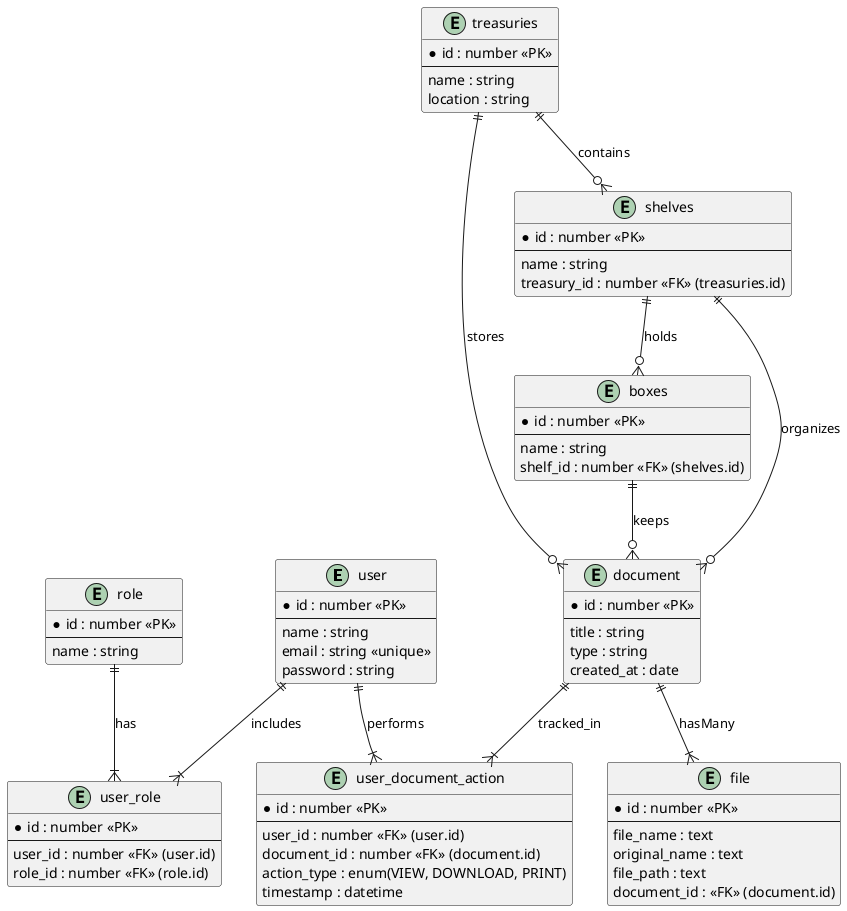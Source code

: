 
@startuml Document Management System
' skinparam linetype ortho
entity user {
    *id : number <<PK>>
    --
    name : string
    email : string <<unique>>
    password : string
}

entity role {
    *id : number <<PK>>
    --
    name : string
}

entity user_role {
    *id : number <<PK>>
    --
    user_id : number <<FK>> (user.id)
    role_id : number <<FK>> (role.id)
}

entity document {
    *id : number <<PK>>
    --
    title : string
    type : string
    created_at : date
}

entity file {
    *id : number <<PK>>
    --
    file_name : text
    original_name : text
    file_path : text
    document_id : <<FK>> (document.id)
}

entity treasuries {
    *id : number <<PK>>
    --
    name : string
    location : string
}

entity shelves {
    *id : number <<PK>>
    --
    name : string
    treasury_id : number <<FK>> (treasuries.id)
}

entity boxes {
    *id : number <<PK>>
    --
    name : string
    shelf_id : number <<FK>> (shelves.id)
}

entity user_document_action {
    *id : number <<PK>>
    --
    user_id : number <<FK>> (user.id)
    document_id : number <<FK>> (document.id)
    action_type : enum(VIEW, DOWNLOAD, PRINT)
    timestamp : datetime
}

user ||--|{ user_role : includes
role ||--|{ user_role : has

treasuries ||--o{ shelves : contains
shelves ||--o{ boxes : holds
treasuries ||--o{ document : stores
shelves ||--o{ document : organizes
boxes ||--o{ document : keeps

user ||--|{ user_document_action : performs
document ||--|{ user_document_action : tracked_in
document ||--|{ file : hasMany

@enduml

